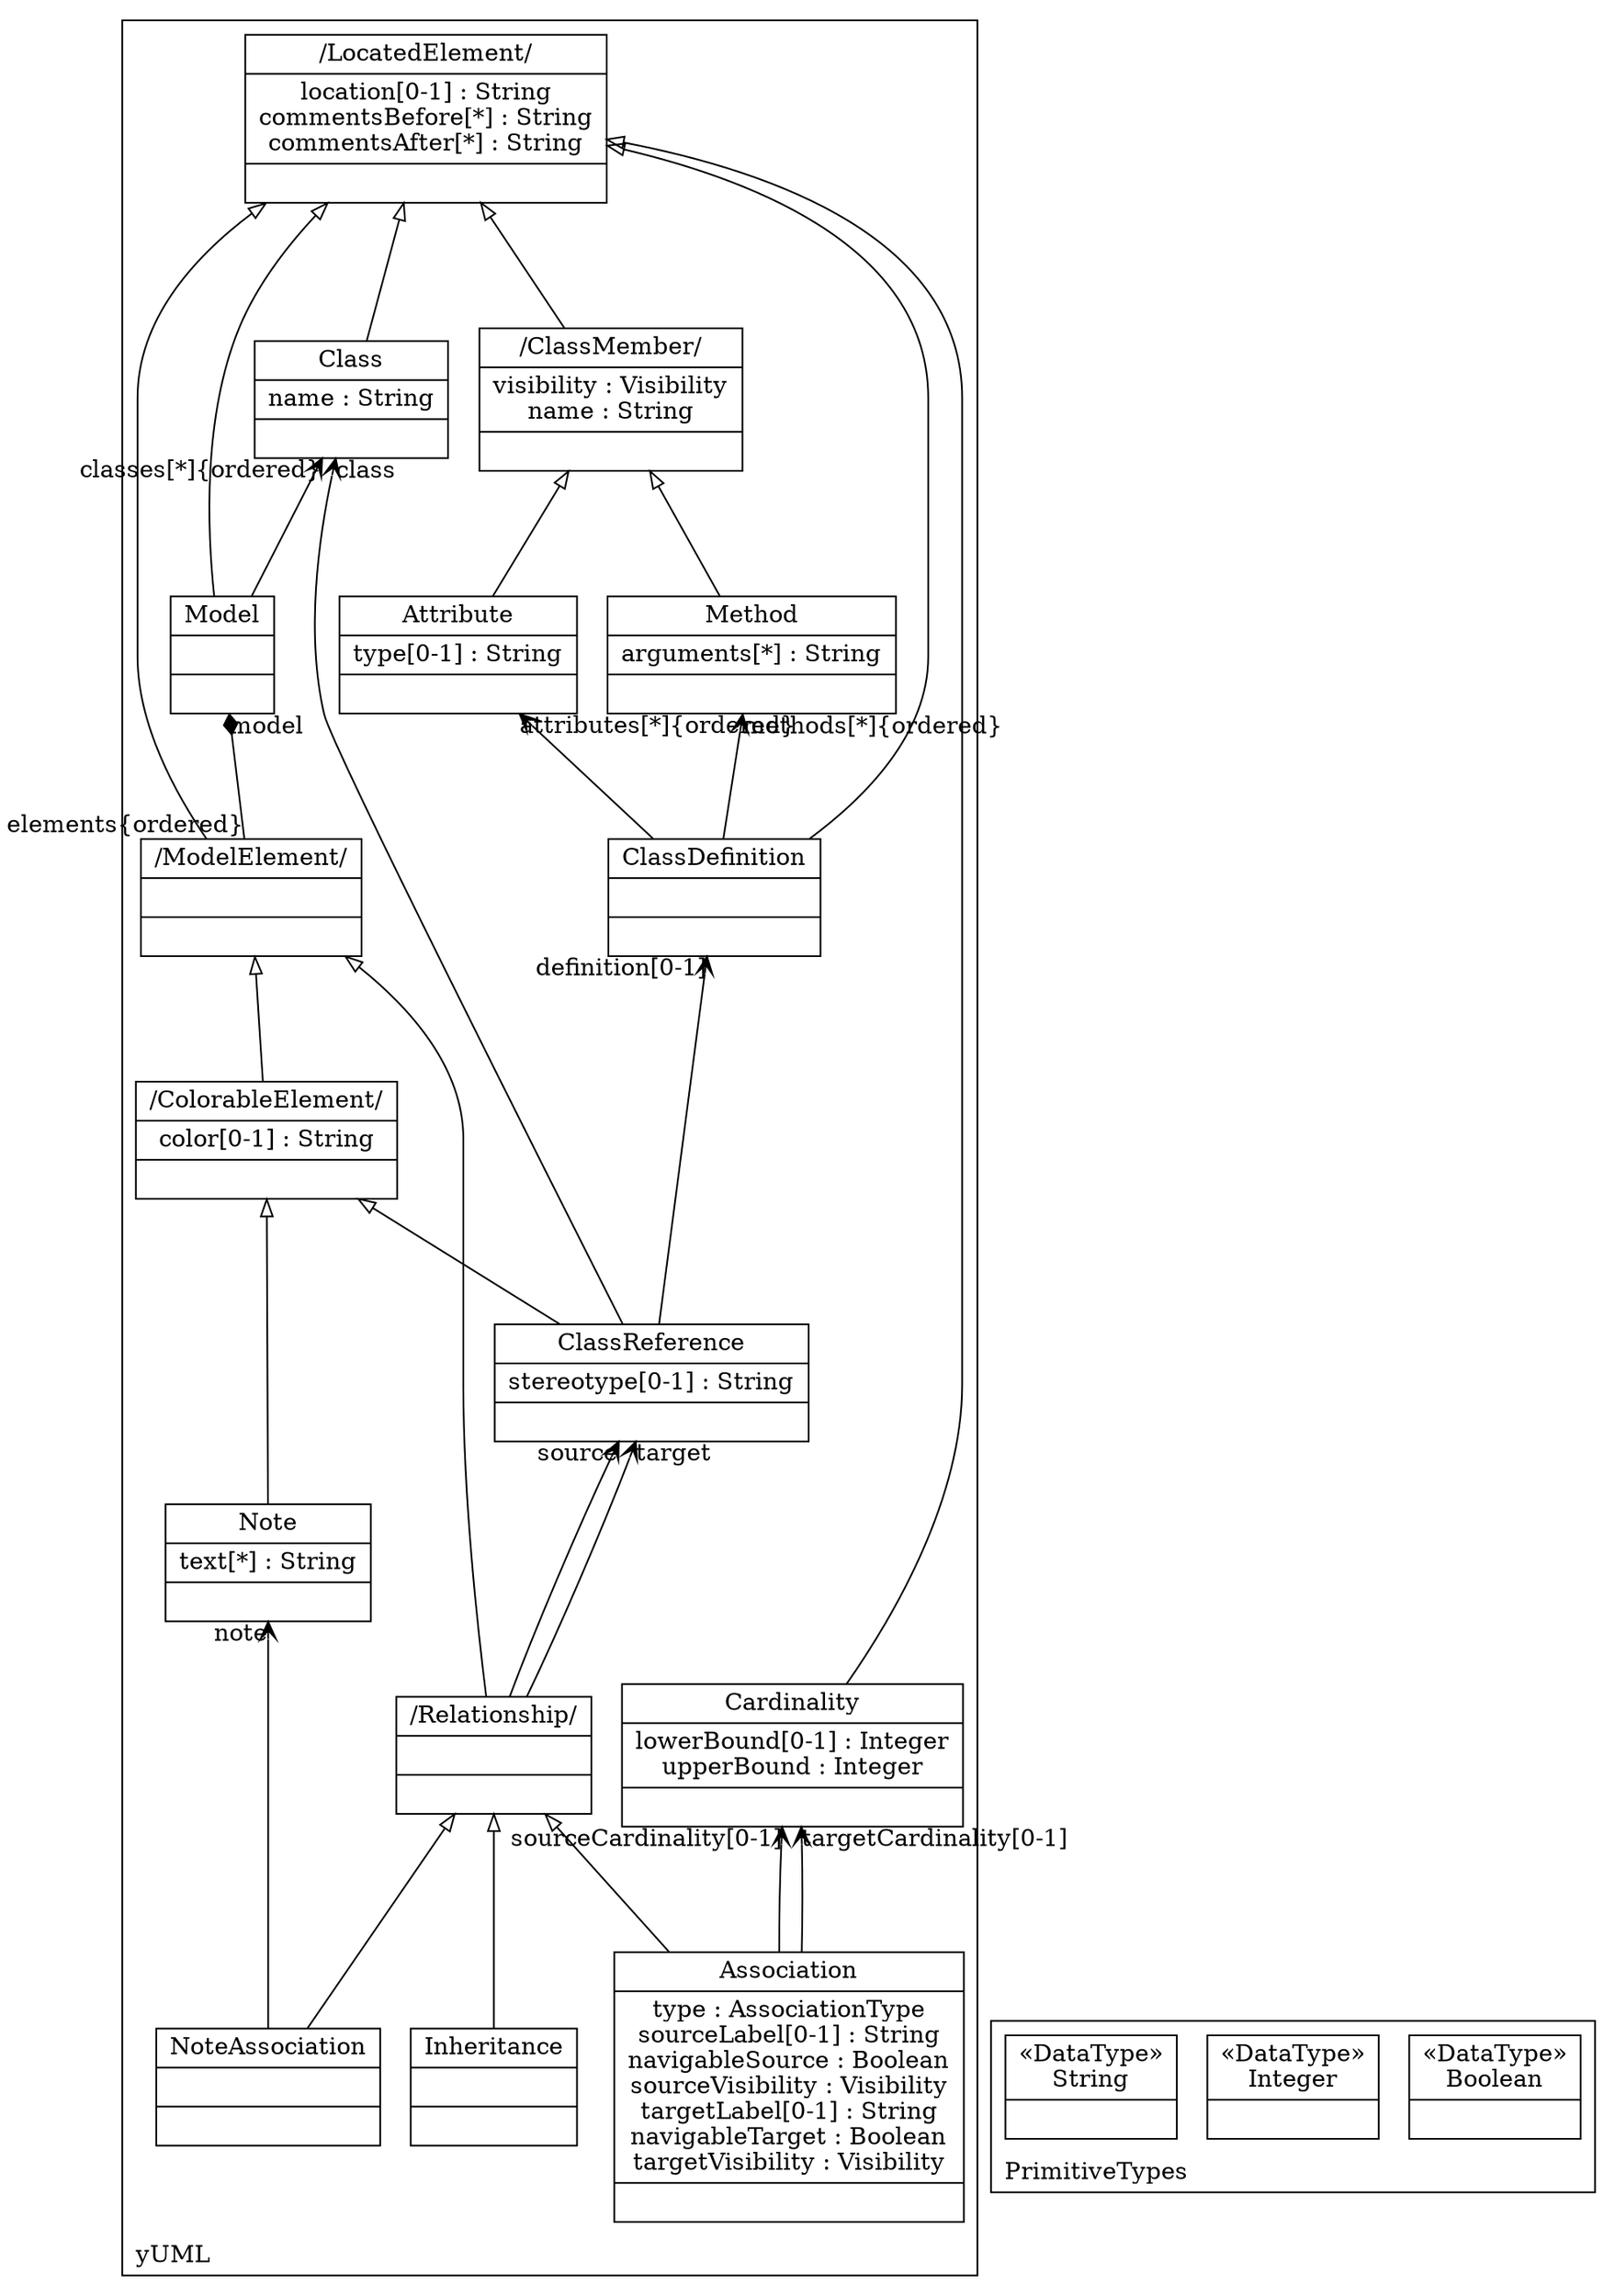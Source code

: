 digraph "KM3 Model in DOT" {
graph[rankdir=BT,labeljust=l,labelloc=t,nodeSep=0.75,compound=true];
 subgraph "cluster_yUML"{
labelloc=t
color=black
label=yUML
 node[shape=record];
LocatedElement[label="{/LocatedElement/|location[0-1] : String\ncommentsBefore[*] : String\ncommentsAfter[*] : String| }"]
;
 node[shape=record];
Model[label="{Model| | }"]
 Model->Class[arrowhead=vee,arrowtail=diamond,headlabel="classes[*]{ordered}",group=Class,minlen=2,constraint=true,]
 Model->LocatedElement[arrowhead=onormal,group=LocatedElement,minlen=2,constraint=true,]
;
 node[shape=record];
Class[label="{Class|name : String| }"]
 Class->LocatedElement[arrowhead=onormal,group=LocatedElement,minlen=2,constraint=true,]
;
 node[shape=record];
ModelElement[label="{/ModelElement/| | }"]
 ModelElement->Model[arrowhead=diamond,arrowtail=none,headlabel="model",taillabel="elements{ordered}",group=Model,minlen=2,constraint=true,]
 ModelElement->LocatedElement[arrowhead=onormal,group=LocatedElement,minlen=2,constraint=true,]
;
 node[shape=record];
ColorableElement[label="{/ColorableElement/|color[0-1] : String| }"]
 ColorableElement->ModelElement[arrowhead=onormal,group=ModelElement,minlen=2,constraint=true,]
;
 node[shape=record];
ClassReference[label="{ClassReference|stereotype[0-1] : String| }"]
 ClassReference->Class[arrowhead=vee,arrowtail=none,headlabel="class",group=Class,minlen=2,constraint=false,]
 ClassReference->ClassDefinition[arrowhead=vee,arrowtail=diamond,headlabel="definition[0-1]",group=ClassDefinition,minlen=2,constraint=true,]
 ClassReference->ColorableElement[arrowhead=onormal,group=ColorableElement,minlen=2,constraint=true,]
;
 node[shape=record];
Relationship[label="{/Relationship/| | }"]
 Relationship->ClassReference[arrowhead=vee,arrowtail=diamond,headlabel="source",group=ClassReference,minlen=2,constraint=true,]
 Relationship->ClassReference[arrowhead=vee,arrowtail=diamond,headlabel="target",group=ClassReference,minlen=2,constraint=true,]
 Relationship->ModelElement[arrowhead=onormal,group=ModelElement,minlen=2,constraint=true,]
;
 node[shape=record];
ClassDefinition[label="{ClassDefinition| | }"]
 ClassDefinition->Attribute[arrowhead=vee,arrowtail=diamond,headlabel="attributes[*]{ordered}",group=Attribute,minlen=2,constraint=true,]
 ClassDefinition->Method[arrowhead=vee,arrowtail=diamond,headlabel="methods[*]{ordered}",group=Method,minlen=2,constraint=true,]
 ClassDefinition->LocatedElement[arrowhead=onormal,group=LocatedElement,minlen=2,constraint=true,]
;
 node[shape=record];
Association[label="{Association|type : AssociationType\nsourceLabel[0-1] : String\nnavigableSource : Boolean\nsourceVisibility : Visibility\ntargetLabel[0-1] : String\nnavigableTarget : Boolean\ntargetVisibility : Visibility| }"]
 Association->Cardinality[arrowhead=vee,arrowtail=diamond,headlabel="sourceCardinality[0-1]",group=Cardinality,minlen=2,constraint=true,]
 Association->Cardinality[arrowhead=vee,arrowtail=diamond,headlabel="targetCardinality[0-1]",group=Cardinality,minlen=2,constraint=true,]
 Association->Relationship[arrowhead=onormal,group=Relationship,minlen=2,constraint=true,]
;
 node[shape=record];
Inheritance[label="{Inheritance| | }"]
 Inheritance->Relationship[arrowhead=onormal,group=Relationship,minlen=2,constraint=true,]
;
 node[shape=record];
Cardinality[label="{Cardinality|lowerBound[0-1] : Integer\nupperBound : Integer| }"]
 Cardinality->LocatedElement[arrowhead=onormal,group=LocatedElement,minlen=2,constraint=true,]
;
 node[shape=record];
ClassMember[label="{/ClassMember/|visibility : Visibility\nname : String| }"]
 ClassMember->LocatedElement[arrowhead=onormal,group=LocatedElement,minlen=2,constraint=true,]
;
 node[shape=record];
Attribute[label="{Attribute|type[0-1] : String| }"]
 Attribute->ClassMember[arrowhead=onormal,group=ClassMember,minlen=2,constraint=true,]
;
 node[shape=record];
Method[label="{Method|arguments[*] : String| }"]
 Method->ClassMember[arrowhead=onormal,group=ClassMember,minlen=2,constraint=true,]
;
 node[shape=record];
Note[label="{Note|text[*] : String| }"]
 Note->ColorableElement[arrowhead=onormal,group=ColorableElement,minlen=2,constraint=true,]
;
 node[shape=record];
NoteAssociation[label="{NoteAssociation| | }"]
 NoteAssociation->Note[arrowhead=vee,arrowtail=diamond,headlabel="note",group=Note,minlen=2,constraint=true,]
 NoteAssociation->Relationship[arrowhead=onormal,group=Relationship,minlen=2,constraint=true,]
;

} subgraph "cluster_PrimitiveTypes"{
labelloc=t
color=black
label=PrimitiveTypes
 node[shape=record];
Boolean[label="{&#171;DataType&#187;\nBoolean|}"]
;
 node[shape=record];
Integer[label="{&#171;DataType&#187;\nInteger|}"]
;
 node[shape=record];
String[label="{&#171;DataType&#187;\nString|}"]
;

}
}
